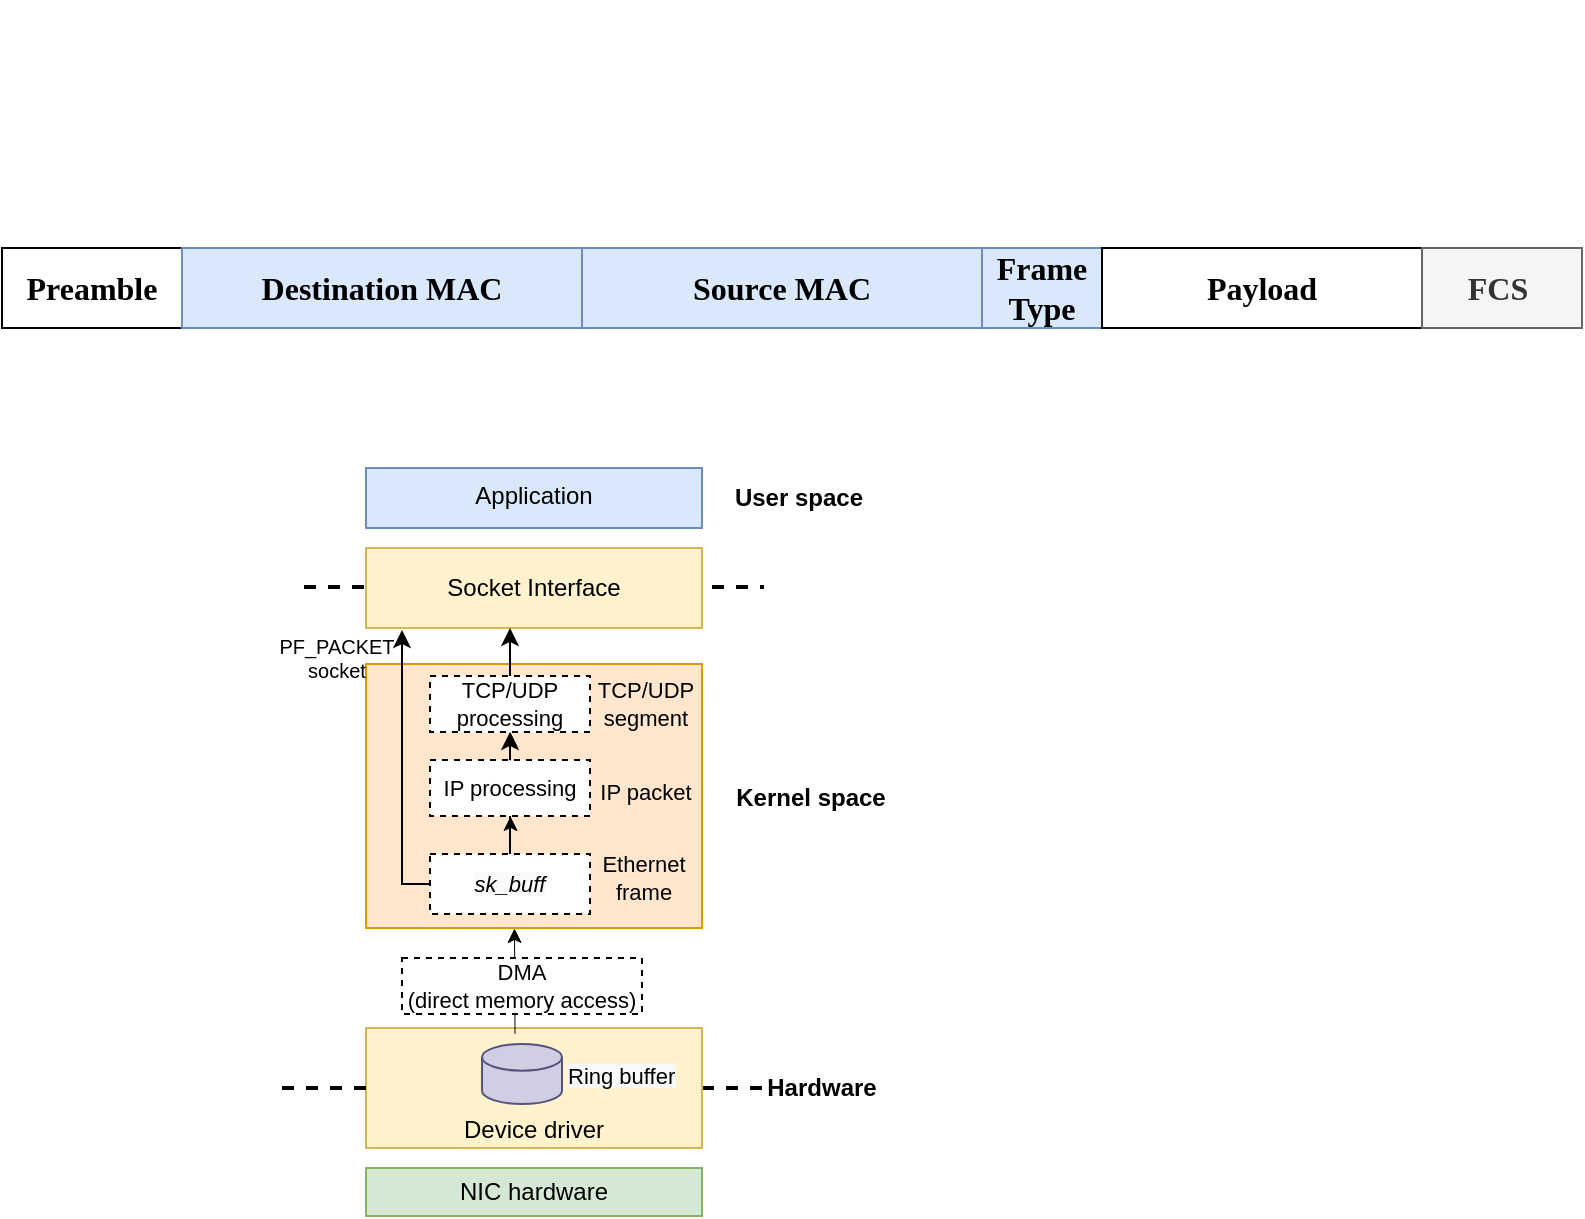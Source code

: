 <mxfile version="17.4.0" type="github">
  <diagram id="DJHwV8skvZSLPaq10q96" name="Page-1">
    <mxGraphModel dx="1209" dy="652" grid="1" gridSize="10" guides="1" tooltips="1" connect="1" arrows="1" fold="1" page="1" pageScale="1" pageWidth="850" pageHeight="1100" math="0" shadow="0">
      <root>
        <mxCell id="0" />
        <mxCell id="1" parent="0" />
        <mxCell id="PiHRLNnjZxn49eoiJa5--1" value="&#xa;&#xa;&lt;strong style=&quot;color: rgb(0, 0, 0); font-family: &amp;quot;times new roman&amp;quot;; font-size: medium; font-style: normal; letter-spacing: normal; text-align: left; text-indent: 0px; text-transform: none; word-spacing: 0px; background-color: rgb(255, 255, 255);&quot;&gt;Preamble&lt;/strong&gt;&#xa;&#xa;" style="rounded=0;whiteSpace=wrap;html=1;" parent="1" vertex="1">
          <mxGeometry x="10" y="200" width="90" height="40" as="geometry" />
        </mxCell>
        <mxCell id="PiHRLNnjZxn49eoiJa5--2" value="&lt;strong style=&quot;font-family: &amp;#34;times new roman&amp;#34; ; font-size: medium ; text-align: left ; background-color: rgb(218 , 232 , 252)&quot;&gt;Destination MAC&lt;/strong&gt;" style="rounded=0;whiteSpace=wrap;html=1;fillColor=#DAE8FC;strokeColor=#6C8EBF;" parent="1" vertex="1">
          <mxGeometry x="100" y="200" width="200" height="40" as="geometry" />
        </mxCell>
        <mxCell id="PiHRLNnjZxn49eoiJa5--3" value="&lt;strong style=&quot;font-family: &amp;#34;times new roman&amp;#34; ; font-size: medium ; text-align: left ; background-color: rgb(218 , 232 , 252)&quot;&gt;Source MAC&lt;/strong&gt;" style="rounded=0;whiteSpace=wrap;html=1;fillColor=#DAE8FC;strokeColor=#6C8EBF;" parent="1" vertex="1">
          <mxGeometry x="300" y="200" width="200" height="40" as="geometry" />
        </mxCell>
        <mxCell id="PiHRLNnjZxn49eoiJa5--4" value="&lt;strong style=&quot;font-family: &amp;#34;times new roman&amp;#34; ; font-size: medium ; text-align: left ; background-color: rgb(218 , 232 , 252)&quot;&gt;Frame Type&lt;/strong&gt;" style="rounded=0;whiteSpace=wrap;html=1;fillColor=#DAE8FC;strokeColor=#6C8EBF;" parent="1" vertex="1">
          <mxGeometry x="500" y="200" width="60" height="40" as="geometry" />
        </mxCell>
        <mxCell id="PiHRLNnjZxn49eoiJa5--5" value="&lt;strong style=&quot;font-family: &amp;#34;times new roman&amp;#34; ; font-size: medium ; text-align: left ; background-color: rgb(255 , 255 , 255)&quot;&gt;Payload&lt;/strong&gt;" style="rounded=0;whiteSpace=wrap;html=1;" parent="1" vertex="1">
          <mxGeometry x="560" y="200" width="160" height="40" as="geometry" />
        </mxCell>
        <mxCell id="PiHRLNnjZxn49eoiJa5--7" value="&lt;strong style=&quot;font-family: &amp;#34;times new roman&amp;#34; ; font-size: medium ; text-align: left ; background-color: rgb(245 , 245 , 245)&quot;&gt;FCS&amp;nbsp;&lt;/strong&gt;" style="rounded=0;whiteSpace=wrap;html=1;fillColor=#F5F5F5;strokeColor=#666666;fontColor=#333333;" parent="1" vertex="1">
          <mxGeometry x="720" y="200" width="80" height="40" as="geometry" />
        </mxCell>
        <mxCell id="32r4dVCeY46MRuZubLhG-2" value="" style="endArrow=none;dashed=1;html=1;rounded=0;startArrow=none;strokeWidth=2;exitX=1;exitY=0.5;exitDx=0;exitDy=0;" parent="1" source="32r4dVCeY46MRuZubLhG-7" edge="1">
          <mxGeometry width="50" height="50" relative="1" as="geometry">
            <mxPoint x="172" y="604" as="sourcePoint" />
            <mxPoint x="390" y="620" as="targetPoint" />
          </mxGeometry>
        </mxCell>
        <mxCell id="32r4dVCeY46MRuZubLhG-3" value="" style="endArrow=none;dashed=1;html=1;rounded=0;strokeWidth=2;" parent="1" edge="1">
          <mxGeometry width="50" height="50" relative="1" as="geometry">
            <mxPoint x="161" y="369.5" as="sourcePoint" />
            <mxPoint x="391" y="369.5" as="targetPoint" />
          </mxGeometry>
        </mxCell>
        <mxCell id="32r4dVCeY46MRuZubLhG-4" value="NIC hardware" style="rounded=0;whiteSpace=wrap;html=1;fillColor=#d5e8d4;strokeColor=#82b366;" parent="1" vertex="1">
          <mxGeometry x="192" y="660" width="168" height="24" as="geometry" />
        </mxCell>
        <mxCell id="32r4dVCeY46MRuZubLhG-5" value="" style="rounded=0;whiteSpace=wrap;html=1;verticalAlign=top;fillColor=#ffe6cc;strokeColor=#d79b00;" parent="1" vertex="1">
          <mxGeometry x="192" y="408" width="168" height="132" as="geometry" />
        </mxCell>
        <mxCell id="32r4dVCeY46MRuZubLhG-6" value="Application" style="rounded=0;whiteSpace=wrap;html=1;verticalAlign=top;fillColor=#dae8fc;strokeColor=#6c8ebf;" parent="1" vertex="1">
          <mxGeometry x="192" y="310" width="168" height="30" as="geometry" />
        </mxCell>
        <mxCell id="32r4dVCeY46MRuZubLhG-7" value="Device driver" style="rounded=0;whiteSpace=wrap;html=1;verticalAlign=bottom;fillColor=#fff2cc;strokeColor=#d6b656;" parent="1" vertex="1">
          <mxGeometry x="192" y="590" width="168" height="60" as="geometry" />
        </mxCell>
        <mxCell id="32r4dVCeY46MRuZubLhG-8" value="" style="endArrow=none;dashed=1;html=1;rounded=0;strokeWidth=2;entryX=0;entryY=0.5;entryDx=0;entryDy=0;" parent="1" target="32r4dVCeY46MRuZubLhG-7" edge="1">
          <mxGeometry width="50" height="50" relative="1" as="geometry">
            <mxPoint x="150" y="620" as="sourcePoint" />
            <mxPoint x="372" y="604" as="targetPoint" />
          </mxGeometry>
        </mxCell>
        <mxCell id="32r4dVCeY46MRuZubLhG-9" value="Hardware" style="text;html=1;strokeColor=none;fillColor=none;align=center;verticalAlign=middle;whiteSpace=wrap;rounded=0;fontStyle=1" parent="1" vertex="1">
          <mxGeometry x="389.5" y="605" width="60" height="30" as="geometry" />
        </mxCell>
        <mxCell id="32r4dVCeY46MRuZubLhG-10" value="Kernel space" style="text;html=1;strokeColor=none;fillColor=none;align=center;verticalAlign=middle;whiteSpace=wrap;rounded=0;fontStyle=1" parent="1" vertex="1">
          <mxGeometry x="372" y="460" width="85" height="30" as="geometry" />
        </mxCell>
        <mxCell id="32r4dVCeY46MRuZubLhG-11" value="User space" style="text;html=1;strokeColor=none;fillColor=none;align=center;verticalAlign=middle;whiteSpace=wrap;rounded=0;fontStyle=1" parent="1" vertex="1">
          <mxGeometry x="366" y="310" width="85" height="30" as="geometry" />
        </mxCell>
        <mxCell id="32r4dVCeY46MRuZubLhG-15" value="Ethernet frame" style="text;html=1;strokeColor=none;fillColor=none;align=center;verticalAlign=middle;whiteSpace=wrap;rounded=0;fontSize=11;" parent="1" vertex="1">
          <mxGeometry x="296" y="500" width="70" height="30" as="geometry" />
        </mxCell>
        <mxCell id="32r4dVCeY46MRuZubLhG-16" value="IP packet" style="text;html=1;strokeColor=none;fillColor=none;align=center;verticalAlign=middle;whiteSpace=wrap;rounded=0;fontSize=11;" parent="1" vertex="1">
          <mxGeometry x="297" y="457" width="70" height="30" as="geometry" />
        </mxCell>
        <mxCell id="32r4dVCeY46MRuZubLhG-17" value="TCP/UDP segment" style="text;html=1;strokeColor=none;fillColor=none;align=center;verticalAlign=middle;whiteSpace=wrap;rounded=0;fontSize=11;" parent="1" vertex="1">
          <mxGeometry x="297" y="413" width="70" height="30" as="geometry" />
        </mxCell>
        <mxCell id="34Yz2Y7QSDBdlpTuq_AG-3" value="" style="edgeStyle=orthogonalEdgeStyle;rounded=0;orthogonalLoop=1;jettySize=auto;html=1;" parent="1" source="32r4dVCeY46MRuZubLhG-21" target="32r4dVCeY46MRuZubLhG-28" edge="1">
          <mxGeometry relative="1" as="geometry" />
        </mxCell>
        <mxCell id="32r4dVCeY46MRuZubLhG-21" value="&lt;span style=&quot;color: rgb(0, 0, 0); font-family: helvetica; font-size: 11px; font-weight: 400; letter-spacing: normal; text-indent: 0px; text-transform: none; word-spacing: 0px; background-color: rgb(248, 249, 250); display: inline; float: none;&quot;&gt;sk_buff&lt;/span&gt;" style="text;whiteSpace=wrap;html=1;fontSize=11;align=center;dashed=1;strokeColor=default;fillColor=default;verticalAlign=middle;fontStyle=2" parent="1" vertex="1">
          <mxGeometry x="224" y="503" width="80" height="30" as="geometry" />
        </mxCell>
        <mxCell id="32r4dVCeY46MRuZubLhG-27" value="IP processing" style="rounded=0;whiteSpace=wrap;html=1;verticalAlign=middle;dashed=1;fontSize=11;" parent="1" vertex="1">
          <mxGeometry x="224" y="456" width="80" height="28" as="geometry" />
        </mxCell>
        <mxCell id="32r4dVCeY46MRuZubLhG-28" value="TCP/UDP processing" style="rounded=0;whiteSpace=wrap;html=1;verticalAlign=middle;dashed=1;fontSize=11;" parent="1" vertex="1">
          <mxGeometry x="224" y="414" width="80" height="28" as="geometry" />
        </mxCell>
        <mxCell id="32r4dVCeY46MRuZubLhG-31" value="" style="endArrow=classic;html=1;rounded=0;fontSize=11;strokeWidth=0.5;exitX=0.5;exitY=0;exitDx=0;exitDy=0;exitPerimeter=0;entryX=0.5;entryY=1;entryDx=0;entryDy=0;" parent="1" target="32r4dVCeY46MRuZubLhG-27" edge="1">
          <mxGeometry width="50" height="50" relative="1" as="geometry">
            <mxPoint x="264" y="496" as="sourcePoint" />
            <mxPoint x="450" y="480" as="targetPoint" />
          </mxGeometry>
        </mxCell>
        <mxCell id="32r4dVCeY46MRuZubLhG-32" value="" style="endArrow=classic;html=1;rounded=0;fontSize=11;strokeWidth=0.5;exitX=0.5;exitY=0;exitDx=0;exitDy=0;entryX=0.5;entryY=1;entryDx=0;entryDy=0;" parent="1" source="32r4dVCeY46MRuZubLhG-27" target="32r4dVCeY46MRuZubLhG-28" edge="1">
          <mxGeometry width="50" height="50" relative="1" as="geometry">
            <mxPoint x="400" y="530" as="sourcePoint" />
            <mxPoint x="450" y="480" as="targetPoint" />
          </mxGeometry>
        </mxCell>
        <mxCell id="32r4dVCeY46MRuZubLhG-33" value="" style="endArrow=classic;html=1;rounded=0;fontSize=11;strokeWidth=0.5;exitX=0.442;exitY=0.044;exitDx=0;exitDy=0;exitPerimeter=0;" parent="1" source="32r4dVCeY46MRuZubLhG-7" edge="1">
          <mxGeometry width="50" height="50" relative="1" as="geometry">
            <mxPoint x="400" y="530" as="sourcePoint" />
            <mxPoint x="266" y="540" as="targetPoint" />
          </mxGeometry>
        </mxCell>
        <mxCell id="32r4dVCeY46MRuZubLhG-34" value="DMA&lt;br&gt;(direct memory access)" style="rounded=0;whiteSpace=wrap;html=1;verticalAlign=middle;dashed=1;fontSize=11;" parent="1" vertex="1">
          <mxGeometry x="210" y="555" width="120" height="28" as="geometry" />
        </mxCell>
        <mxCell id="34Yz2Y7QSDBdlpTuq_AG-1" value="" style="shape=cylinder3;whiteSpace=wrap;html=1;boundedLbl=1;backgroundOutline=1;size=6.667;labelBackgroundColor=#CCCCFF;fillColor=#d0cee2;strokeColor=#56517e;" parent="1" vertex="1">
          <mxGeometry x="250" y="598" width="40" height="30" as="geometry" />
        </mxCell>
        <mxCell id="34Yz2Y7QSDBdlpTuq_AG-2" value="&lt;span style=&quot;color: rgb(0, 0, 0); font-family: helvetica; font-size: 11px; font-style: normal; font-weight: 400; letter-spacing: normal; text-align: center; text-indent: 0px; text-transform: none; word-spacing: 0px; background-color: rgb(248, 249, 250); display: inline; float: none;&quot;&gt;Ring buffer&lt;/span&gt;" style="text;whiteSpace=wrap;html=1;fontSize=11;" parent="1" vertex="1">
          <mxGeometry x="291" y="601" width="80" height="30" as="geometry" />
        </mxCell>
        <mxCell id="34Yz2Y7QSDBdlpTuq_AG-27" value="Socket Interface" style="rounded=0;whiteSpace=wrap;html=1;verticalAlign=middle;fillColor=#fff2cc;strokeColor=#d6b656;align=center;" parent="1" vertex="1">
          <mxGeometry x="192" y="350" width="168" height="40" as="geometry" />
        </mxCell>
        <mxCell id="34Yz2Y7QSDBdlpTuq_AG-28" value="" style="endArrow=classic;html=1;rounded=0;exitX=0.5;exitY=0;exitDx=0;exitDy=0;" parent="1" source="32r4dVCeY46MRuZubLhG-28" edge="1">
          <mxGeometry width="50" height="50" relative="1" as="geometry">
            <mxPoint x="400" y="460" as="sourcePoint" />
            <mxPoint x="264" y="390" as="targetPoint" />
          </mxGeometry>
        </mxCell>
        <mxCell id="34Yz2Y7QSDBdlpTuq_AG-29" value="" style="edgeStyle=segmentEdgeStyle;endArrow=classic;html=1;rounded=0;exitX=0;exitY=0.5;exitDx=0;exitDy=0;" parent="1" source="32r4dVCeY46MRuZubLhG-21" edge="1">
          <mxGeometry width="50" height="50" relative="1" as="geometry">
            <mxPoint x="400" y="460" as="sourcePoint" />
            <mxPoint x="210" y="391" as="targetPoint" />
            <Array as="points">
              <mxPoint x="210" y="518" />
              <mxPoint x="210" y="391" />
            </Array>
          </mxGeometry>
        </mxCell>
        <mxCell id="34Yz2Y7QSDBdlpTuq_AG-30" value="PF_PACKET socket" style="text;html=1;strokeColor=none;fillColor=none;align=center;verticalAlign=middle;whiteSpace=wrap;rounded=0;fontStyle=0;fontSize=10;" parent="1" vertex="1">
          <mxGeometry x="135" y="390" width="85" height="30" as="geometry" />
        </mxCell>
        <mxCell id="hPUaqsbVPEX-awE596Gw-5" value="" style="shape=image;html=1;verticalAlign=top;verticalLabelPosition=bottom;labelBackgroundColor=#ffffff;imageAspect=0;aspect=fixed;image=https://cdn2.iconfinder.com/data/icons/crystalproject/Open-Office-Icons/lc_basicshapes.cube.png" vertex="1" parent="1">
          <mxGeometry x="50" y="78" width="24" height="24" as="geometry" />
        </mxCell>
        <mxCell id="hPUaqsbVPEX-awE596Gw-6" value="" style="shape=image;html=1;verticalAlign=top;verticalLabelPosition=bottom;labelBackgroundColor=#ffffff;imageAspect=0;aspect=fixed;image=https://cdn2.iconfinder.com/data/icons/crystalproject/Open-Office-Icons/lc_basicshapes.cube.png" vertex="1" parent="1">
          <mxGeometry x="74" y="78" width="24" height="24" as="geometry" />
        </mxCell>
        <mxCell id="hPUaqsbVPEX-awE596Gw-7" value="" style="shape=image;html=1;verticalAlign=top;verticalLabelPosition=bottom;labelBackgroundColor=#ffffff;imageAspect=0;aspect=fixed;image=https://cdn2.iconfinder.com/data/icons/crystalproject/Open-Office-Icons/lc_basicshapes.cube.png" vertex="1" parent="1">
          <mxGeometry x="98" y="78.5" width="24" height="24" as="geometry" />
        </mxCell>
        <mxCell id="hPUaqsbVPEX-awE596Gw-8" value="" style="shape=image;html=1;verticalAlign=top;verticalLabelPosition=bottom;labelBackgroundColor=#ffffff;imageAspect=0;aspect=fixed;image=https://cdn2.iconfinder.com/data/icons/crystalproject/Open-Office-Icons/lc_basicshapes.cube.png" vertex="1" parent="1">
          <mxGeometry x="122" y="77.5" width="24" height="24" as="geometry" />
        </mxCell>
        <mxCell id="hPUaqsbVPEX-awE596Gw-9" value="" style="shape=image;html=1;verticalAlign=top;verticalLabelPosition=bottom;labelBackgroundColor=#ffffff;imageAspect=0;aspect=fixed;image=https://cdn2.iconfinder.com/data/icons/crystalproject/Open-Office-Icons/lc_basicshapes.cube.png" vertex="1" parent="1">
          <mxGeometry x="146" y="77.5" width="24" height="24" as="geometry" />
        </mxCell>
        <mxCell id="hPUaqsbVPEX-awE596Gw-10" value="" style="shape=image;html=1;verticalAlign=top;verticalLabelPosition=bottom;labelBackgroundColor=#ffffff;imageAspect=0;aspect=fixed;image=https://cdn2.iconfinder.com/data/icons/crystalproject/Open-Office-Icons/lc_basicshapes.cube.png" vertex="1" parent="1">
          <mxGeometry x="170" y="77.5" width="24" height="24" as="geometry" />
        </mxCell>
        <mxCell id="hPUaqsbVPEX-awE596Gw-11" value="" style="shape=image;html=1;verticalAlign=top;verticalLabelPosition=bottom;labelBackgroundColor=#ffffff;imageAspect=0;aspect=fixed;image=https://cdn2.iconfinder.com/data/icons/crystalproject/Open-Office-Icons/lc_basicshapes.cube.png" vertex="1" parent="1">
          <mxGeometry x="195" y="77" width="24" height="24" as="geometry" />
        </mxCell>
        <mxCell id="hPUaqsbVPEX-awE596Gw-12" value="" style="shape=image;html=1;verticalAlign=top;verticalLabelPosition=bottom;labelBackgroundColor=#ffffff;imageAspect=0;aspect=fixed;image=https://cdn2.iconfinder.com/data/icons/crystalproject/Open-Office-Icons/lc_basicshapes.cube.png" vertex="1" parent="1">
          <mxGeometry x="219" y="77" width="24" height="24" as="geometry" />
        </mxCell>
        <mxCell id="hPUaqsbVPEX-awE596Gw-13" value="" style="shape=image;html=1;verticalAlign=top;verticalLabelPosition=bottom;labelBackgroundColor=#ffffff;imageAspect=0;aspect=fixed;image=https://cdn2.iconfinder.com/data/icons/crystalproject/Open-Office-Icons/lc_basicshapes.cube.png" vertex="1" parent="1">
          <mxGeometry x="243" y="76.5" width="24" height="24" as="geometry" />
        </mxCell>
        <mxCell id="hPUaqsbVPEX-awE596Gw-14" value="" style="shape=image;html=1;verticalAlign=top;verticalLabelPosition=bottom;labelBackgroundColor=#ffffff;imageAspect=0;aspect=fixed;image=https://cdn2.iconfinder.com/data/icons/crystalproject/Open-Office-Icons/lc_basicshapes.cube.png" vertex="1" parent="1">
          <mxGeometry x="267" y="76.5" width="24" height="24" as="geometry" />
        </mxCell>
        <mxCell id="hPUaqsbVPEX-awE596Gw-15" value="" style="shape=image;html=1;verticalAlign=top;verticalLabelPosition=bottom;labelBackgroundColor=#ffffff;imageAspect=0;aspect=fixed;image=https://cdn2.iconfinder.com/data/icons/crystalproject/Open-Office-Icons/lc_basicshapes.cube.png" vertex="1" parent="1">
          <mxGeometry x="291" y="76.5" width="24" height="24" as="geometry" />
        </mxCell>
        <mxCell id="hPUaqsbVPEX-awE596Gw-16" value="" style="shape=image;html=1;verticalAlign=top;verticalLabelPosition=bottom;labelBackgroundColor=#FFFFFF;imageAspect=0;aspect=fixed;image=https://cdn2.iconfinder.com/data/icons/crystalproject/Open-Office-Icons/lc_basicshapes.cube.png" vertex="1" parent="1">
          <mxGeometry x="315" y="76.5" width="24" height="24" as="geometry" />
        </mxCell>
        <mxCell id="hPUaqsbVPEX-awE596Gw-17" value="" style="shape=image;html=1;verticalAlign=top;verticalLabelPosition=bottom;labelBackgroundColor=#ffffff;imageAspect=0;aspect=fixed;image=https://cdn2.iconfinder.com/data/icons/crystalproject/Open-Office-Icons/lc_basicshapes.cube.png" vertex="1" parent="1">
          <mxGeometry x="338" y="76.5" width="24" height="24" as="geometry" />
        </mxCell>
        <mxCell id="hPUaqsbVPEX-awE596Gw-18" value="" style="shape=image;html=1;verticalAlign=top;verticalLabelPosition=bottom;labelBackgroundColor=#FFFFFF;imageAspect=0;aspect=fixed;image=https://cdn2.iconfinder.com/data/icons/crystalproject/Open-Office-Icons/lc_basicshapes.cube.png" vertex="1" parent="1">
          <mxGeometry x="362" y="76.5" width="24" height="24" as="geometry" />
        </mxCell>
        <mxCell id="hPUaqsbVPEX-awE596Gw-19" value="" style="shape=image;html=1;verticalAlign=top;verticalLabelPosition=bottom;labelBackgroundColor=#FFFFFF;imageAspect=0;aspect=fixed;image=https://cdn2.iconfinder.com/data/icons/crystalproject/Open-Office-Icons/lc_basicshapes.cube.png" vertex="1" parent="1">
          <mxGeometry x="386" y="76.5" width="24" height="24" as="geometry" />
        </mxCell>
      </root>
    </mxGraphModel>
  </diagram>
</mxfile>
